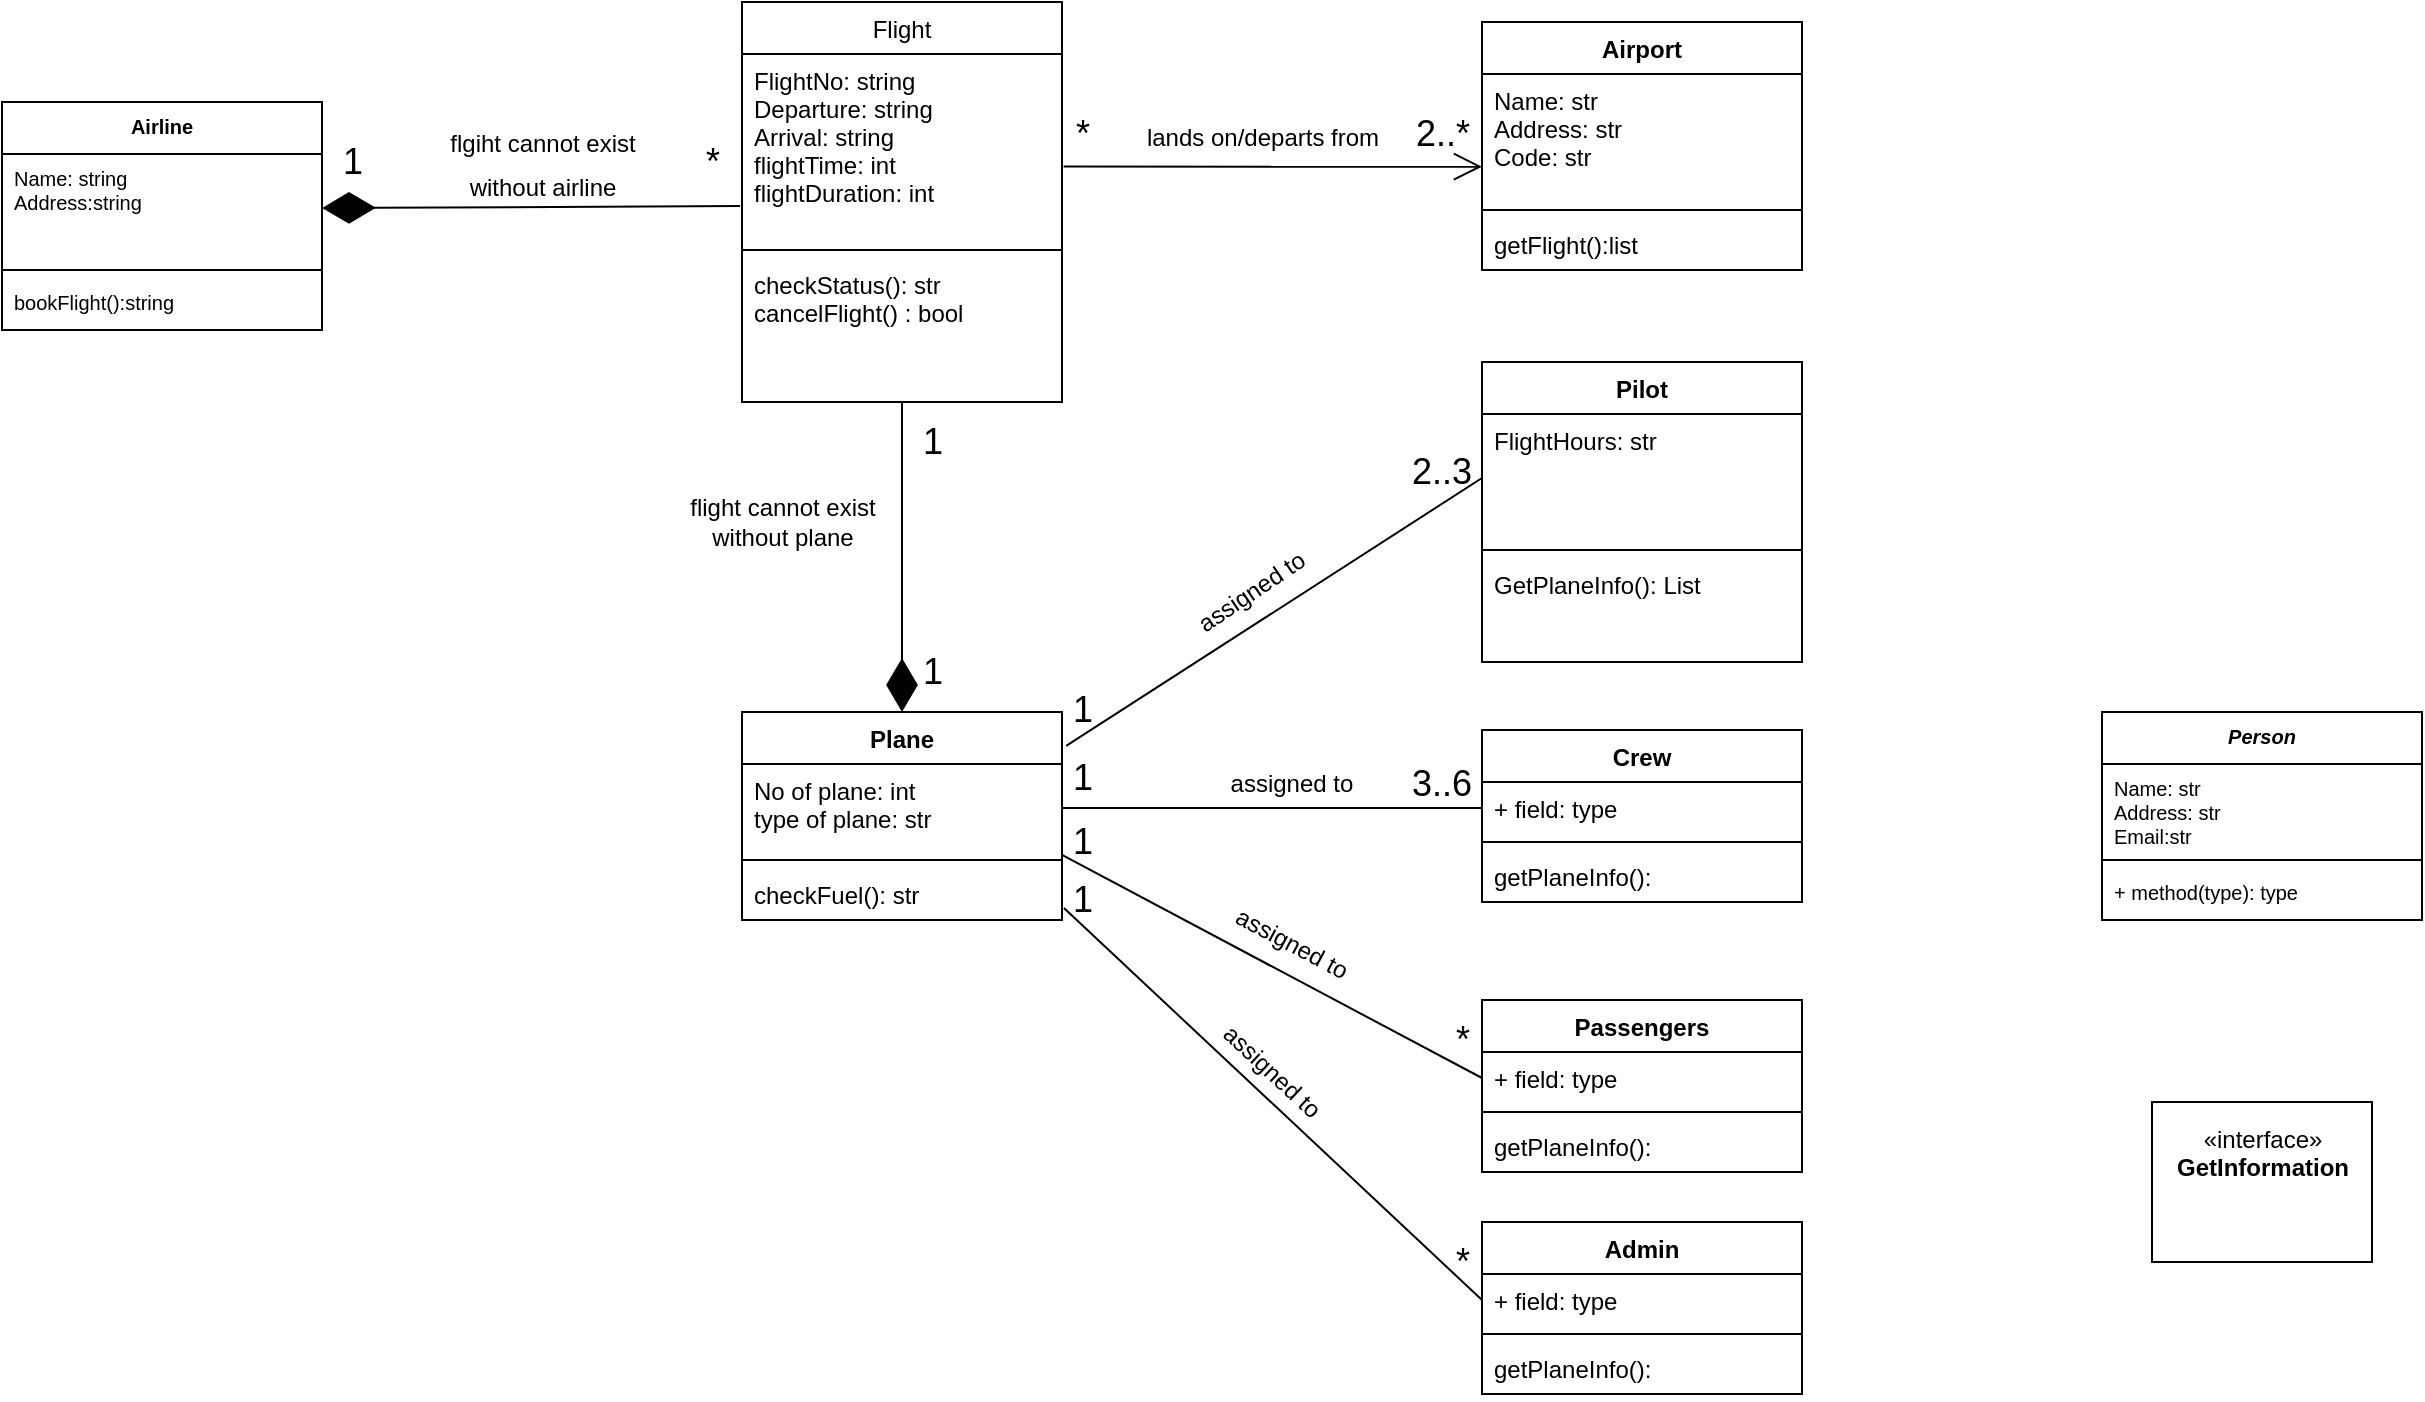 <mxfile version="20.3.0" type="device"><diagram id="C5RBs43oDa-KdzZeNtuy" name="Page-1"><mxGraphModel dx="1422" dy="865" grid="1" gridSize="10" guides="1" tooltips="1" connect="1" arrows="1" fold="1" page="1" pageScale="1" pageWidth="827" pageHeight="1169" math="0" shadow="0"><root><mxCell id="WIyWlLk6GJQsqaUBKTNV-0"/><mxCell id="WIyWlLk6GJQsqaUBKTNV-1" parent="WIyWlLk6GJQsqaUBKTNV-0"/><mxCell id="zkfFHV4jXpPFQw0GAbJ--0" value="Flight" style="swimlane;fontStyle=0;align=center;verticalAlign=top;childLayout=stackLayout;horizontal=1;startSize=26;horizontalStack=0;resizeParent=1;resizeLast=0;collapsible=1;marginBottom=0;rounded=0;shadow=0;strokeWidth=1;" parent="WIyWlLk6GJQsqaUBKTNV-1" vertex="1"><mxGeometry x="380" y="110" width="160" height="200" as="geometry"><mxRectangle x="230" y="140" width="160" height="26" as="alternateBounds"/></mxGeometry></mxCell><mxCell id="zkfFHV4jXpPFQw0GAbJ--1" value="FlightNo: string&#10;Departure: string&#10;Arrival: string&#10;flightTime: int&#10;flightDuration: int" style="text;align=left;verticalAlign=top;spacingLeft=4;spacingRight=4;overflow=hidden;rotatable=0;points=[[0,0.5],[1,0.5]];portConstraint=eastwest;" parent="zkfFHV4jXpPFQw0GAbJ--0" vertex="1"><mxGeometry y="26" width="160" height="94" as="geometry"/></mxCell><mxCell id="zkfFHV4jXpPFQw0GAbJ--4" value="" style="line;html=1;strokeWidth=1;align=left;verticalAlign=middle;spacingTop=-1;spacingLeft=3;spacingRight=3;rotatable=0;labelPosition=right;points=[];portConstraint=eastwest;" parent="zkfFHV4jXpPFQw0GAbJ--0" vertex="1"><mxGeometry y="120" width="160" height="8" as="geometry"/></mxCell><mxCell id="zkfFHV4jXpPFQw0GAbJ--5" value="checkStatus(): str&#10;cancelFlight() : bool" style="text;align=left;verticalAlign=top;spacingLeft=4;spacingRight=4;overflow=hidden;rotatable=0;points=[[0,0.5],[1,0.5]];portConstraint=eastwest;" parent="zkfFHV4jXpPFQw0GAbJ--0" vertex="1"><mxGeometry y="128" width="160" height="72" as="geometry"/></mxCell><mxCell id="4zvNiLO8zwgeHdCFF5Tw-5" value="Plane" style="swimlane;fontStyle=1;align=center;verticalAlign=top;childLayout=stackLayout;horizontal=1;startSize=26;horizontalStack=0;resizeParent=1;resizeParentMax=0;resizeLast=0;collapsible=1;marginBottom=0;" parent="WIyWlLk6GJQsqaUBKTNV-1" vertex="1"><mxGeometry x="380" y="465" width="160" height="104" as="geometry"/></mxCell><mxCell id="4zvNiLO8zwgeHdCFF5Tw-6" value="No of plane: int&#10;type of plane: str" style="text;strokeColor=none;fillColor=none;align=left;verticalAlign=top;spacingLeft=4;spacingRight=4;overflow=hidden;rotatable=0;points=[[0,0.5],[1,0.5]];portConstraint=eastwest;" parent="4zvNiLO8zwgeHdCFF5Tw-5" vertex="1"><mxGeometry y="26" width="160" height="44" as="geometry"/></mxCell><mxCell id="4zvNiLO8zwgeHdCFF5Tw-7" value="" style="line;strokeWidth=1;fillColor=none;align=left;verticalAlign=middle;spacingTop=-1;spacingLeft=3;spacingRight=3;rotatable=0;labelPosition=right;points=[];portConstraint=eastwest;strokeColor=inherit;" parent="4zvNiLO8zwgeHdCFF5Tw-5" vertex="1"><mxGeometry y="70" width="160" height="8" as="geometry"/></mxCell><mxCell id="4zvNiLO8zwgeHdCFF5Tw-8" value="checkFuel(): str" style="text;strokeColor=none;fillColor=none;align=left;verticalAlign=top;spacingLeft=4;spacingRight=4;overflow=hidden;rotatable=0;points=[[0,0.5],[1,0.5]];portConstraint=eastwest;" parent="4zvNiLO8zwgeHdCFF5Tw-5" vertex="1"><mxGeometry y="78" width="160" height="26" as="geometry"/></mxCell><mxCell id="4zvNiLO8zwgeHdCFF5Tw-9" value="Crew" style="swimlane;fontStyle=1;align=center;verticalAlign=top;childLayout=stackLayout;horizontal=1;startSize=26;horizontalStack=0;resizeParent=1;resizeParentMax=0;resizeLast=0;collapsible=1;marginBottom=0;" parent="WIyWlLk6GJQsqaUBKTNV-1" vertex="1"><mxGeometry x="750" y="474" width="160" height="86" as="geometry"/></mxCell><mxCell id="4zvNiLO8zwgeHdCFF5Tw-10" value="+ field: type" style="text;strokeColor=none;fillColor=none;align=left;verticalAlign=top;spacingLeft=4;spacingRight=4;overflow=hidden;rotatable=0;points=[[0,0.5],[1,0.5]];portConstraint=eastwest;" parent="4zvNiLO8zwgeHdCFF5Tw-9" vertex="1"><mxGeometry y="26" width="160" height="26" as="geometry"/></mxCell><mxCell id="4zvNiLO8zwgeHdCFF5Tw-11" value="" style="line;strokeWidth=1;fillColor=none;align=left;verticalAlign=middle;spacingTop=-1;spacingLeft=3;spacingRight=3;rotatable=0;labelPosition=right;points=[];portConstraint=eastwest;strokeColor=inherit;" parent="4zvNiLO8zwgeHdCFF5Tw-9" vertex="1"><mxGeometry y="52" width="160" height="8" as="geometry"/></mxCell><mxCell id="4zvNiLO8zwgeHdCFF5Tw-12" value="getPlaneInfo():" style="text;strokeColor=none;fillColor=none;align=left;verticalAlign=top;spacingLeft=4;spacingRight=4;overflow=hidden;rotatable=0;points=[[0,0.5],[1,0.5]];portConstraint=eastwest;" parent="4zvNiLO8zwgeHdCFF5Tw-9" vertex="1"><mxGeometry y="60" width="160" height="26" as="geometry"/></mxCell><mxCell id="4zvNiLO8zwgeHdCFF5Tw-13" value="Passengers" style="swimlane;fontStyle=1;align=center;verticalAlign=top;childLayout=stackLayout;horizontal=1;startSize=26;horizontalStack=0;resizeParent=1;resizeParentMax=0;resizeLast=0;collapsible=1;marginBottom=0;" parent="WIyWlLk6GJQsqaUBKTNV-1" vertex="1"><mxGeometry x="750" y="609" width="160" height="86" as="geometry"/></mxCell><mxCell id="4zvNiLO8zwgeHdCFF5Tw-14" value="+ field: type" style="text;strokeColor=none;fillColor=none;align=left;verticalAlign=top;spacingLeft=4;spacingRight=4;overflow=hidden;rotatable=0;points=[[0,0.5],[1,0.5]];portConstraint=eastwest;" parent="4zvNiLO8zwgeHdCFF5Tw-13" vertex="1"><mxGeometry y="26" width="160" height="26" as="geometry"/></mxCell><mxCell id="4zvNiLO8zwgeHdCFF5Tw-15" value="" style="line;strokeWidth=1;fillColor=none;align=left;verticalAlign=middle;spacingTop=-1;spacingLeft=3;spacingRight=3;rotatable=0;labelPosition=right;points=[];portConstraint=eastwest;strokeColor=inherit;" parent="4zvNiLO8zwgeHdCFF5Tw-13" vertex="1"><mxGeometry y="52" width="160" height="8" as="geometry"/></mxCell><mxCell id="4zvNiLO8zwgeHdCFF5Tw-16" value="getPlaneInfo():" style="text;strokeColor=none;fillColor=none;align=left;verticalAlign=top;spacingLeft=4;spacingRight=4;overflow=hidden;rotatable=0;points=[[0,0.5],[1,0.5]];portConstraint=eastwest;" parent="4zvNiLO8zwgeHdCFF5Tw-13" vertex="1"><mxGeometry y="60" width="160" height="26" as="geometry"/></mxCell><mxCell id="4zvNiLO8zwgeHdCFF5Tw-17" value="Admin" style="swimlane;fontStyle=1;align=center;verticalAlign=top;childLayout=stackLayout;horizontal=1;startSize=26;horizontalStack=0;resizeParent=1;resizeParentMax=0;resizeLast=0;collapsible=1;marginBottom=0;" parent="WIyWlLk6GJQsqaUBKTNV-1" vertex="1"><mxGeometry x="750" y="720" width="160" height="86" as="geometry"/></mxCell><mxCell id="4zvNiLO8zwgeHdCFF5Tw-18" value="+ field: type" style="text;strokeColor=none;fillColor=none;align=left;verticalAlign=top;spacingLeft=4;spacingRight=4;overflow=hidden;rotatable=0;points=[[0,0.5],[1,0.5]];portConstraint=eastwest;" parent="4zvNiLO8zwgeHdCFF5Tw-17" vertex="1"><mxGeometry y="26" width="160" height="26" as="geometry"/></mxCell><mxCell id="4zvNiLO8zwgeHdCFF5Tw-19" value="" style="line;strokeWidth=1;fillColor=none;align=left;verticalAlign=middle;spacingTop=-1;spacingLeft=3;spacingRight=3;rotatable=0;labelPosition=right;points=[];portConstraint=eastwest;strokeColor=inherit;" parent="4zvNiLO8zwgeHdCFF5Tw-17" vertex="1"><mxGeometry y="52" width="160" height="8" as="geometry"/></mxCell><mxCell id="4zvNiLO8zwgeHdCFF5Tw-20" value="getPlaneInfo():" style="text;strokeColor=none;fillColor=none;align=left;verticalAlign=top;spacingLeft=4;spacingRight=4;overflow=hidden;rotatable=0;points=[[0,0.5],[1,0.5]];portConstraint=eastwest;" parent="4zvNiLO8zwgeHdCFF5Tw-17" vertex="1"><mxGeometry y="60" width="160" height="26" as="geometry"/></mxCell><mxCell id="4zvNiLO8zwgeHdCFF5Tw-29" value="Pilot" style="swimlane;fontStyle=1;align=center;verticalAlign=top;childLayout=stackLayout;horizontal=1;startSize=26;horizontalStack=0;resizeParent=1;resizeParentMax=0;resizeLast=0;collapsible=1;marginBottom=0;" parent="WIyWlLk6GJQsqaUBKTNV-1" vertex="1"><mxGeometry x="750" y="290" width="160" height="150" as="geometry"/></mxCell><mxCell id="4zvNiLO8zwgeHdCFF5Tw-30" value="FlightHours: str" style="text;strokeColor=none;fillColor=none;align=left;verticalAlign=top;spacingLeft=4;spacingRight=4;overflow=hidden;rotatable=0;points=[[0,0.5],[1,0.5]];portConstraint=eastwest;" parent="4zvNiLO8zwgeHdCFF5Tw-29" vertex="1"><mxGeometry y="26" width="160" height="64" as="geometry"/></mxCell><mxCell id="4zvNiLO8zwgeHdCFF5Tw-31" value="" style="line;strokeWidth=1;fillColor=none;align=left;verticalAlign=middle;spacingTop=-1;spacingLeft=3;spacingRight=3;rotatable=0;labelPosition=right;points=[];portConstraint=eastwest;strokeColor=inherit;" parent="4zvNiLO8zwgeHdCFF5Tw-29" vertex="1"><mxGeometry y="90" width="160" height="8" as="geometry"/></mxCell><mxCell id="4zvNiLO8zwgeHdCFF5Tw-32" value="GetPlaneInfo(): List&#10;" style="text;strokeColor=none;fillColor=none;align=left;verticalAlign=top;spacingLeft=4;spacingRight=4;overflow=hidden;rotatable=0;points=[[0,0.5],[1,0.5]];portConstraint=eastwest;" parent="4zvNiLO8zwgeHdCFF5Tw-29" vertex="1"><mxGeometry y="98" width="160" height="52" as="geometry"/></mxCell><mxCell id="4zvNiLO8zwgeHdCFF5Tw-47" value="Person" style="swimlane;fontStyle=3;align=center;verticalAlign=top;childLayout=stackLayout;horizontal=1;startSize=26;horizontalStack=0;resizeParent=1;resizeParentMax=0;resizeLast=0;collapsible=1;marginBottom=0;fontSize=10;" parent="WIyWlLk6GJQsqaUBKTNV-1" vertex="1"><mxGeometry x="1060" y="465" width="160" height="104" as="geometry"/></mxCell><mxCell id="4zvNiLO8zwgeHdCFF5Tw-48" value="Name: str&#10;Address: str&#10;Email:str" style="text;strokeColor=none;fillColor=none;align=left;verticalAlign=top;spacingLeft=4;spacingRight=4;overflow=hidden;rotatable=0;points=[[0,0.5],[1,0.5]];portConstraint=eastwest;fontSize=10;" parent="4zvNiLO8zwgeHdCFF5Tw-47" vertex="1"><mxGeometry y="26" width="160" height="44" as="geometry"/></mxCell><mxCell id="4zvNiLO8zwgeHdCFF5Tw-49" value="" style="line;strokeWidth=1;fillColor=none;align=left;verticalAlign=middle;spacingTop=-1;spacingLeft=3;spacingRight=3;rotatable=0;labelPosition=right;points=[];portConstraint=eastwest;strokeColor=inherit;fontSize=10;" parent="4zvNiLO8zwgeHdCFF5Tw-47" vertex="1"><mxGeometry y="70" width="160" height="8" as="geometry"/></mxCell><mxCell id="4zvNiLO8zwgeHdCFF5Tw-50" value="+ method(type): type" style="text;strokeColor=none;fillColor=none;align=left;verticalAlign=top;spacingLeft=4;spacingRight=4;overflow=hidden;rotatable=0;points=[[0,0.5],[1,0.5]];portConstraint=eastwest;fontSize=10;" parent="4zvNiLO8zwgeHdCFF5Tw-47" vertex="1"><mxGeometry y="78" width="160" height="26" as="geometry"/></mxCell><mxCell id="4zvNiLO8zwgeHdCFF5Tw-64" value="Airline" style="swimlane;fontStyle=1;align=center;verticalAlign=top;childLayout=stackLayout;horizontal=1;startSize=26;horizontalStack=0;resizeParent=1;resizeParentMax=0;resizeLast=0;collapsible=1;marginBottom=0;fontSize=10;" parent="WIyWlLk6GJQsqaUBKTNV-1" vertex="1"><mxGeometry x="10" y="160" width="160" height="114" as="geometry"/></mxCell><mxCell id="4zvNiLO8zwgeHdCFF5Tw-65" value="Name: string&#10;Address:string" style="text;strokeColor=none;fillColor=none;align=left;verticalAlign=top;spacingLeft=4;spacingRight=4;overflow=hidden;rotatable=0;points=[[0,0.5],[1,0.5]];portConstraint=eastwest;fontSize=10;" parent="4zvNiLO8zwgeHdCFF5Tw-64" vertex="1"><mxGeometry y="26" width="160" height="54" as="geometry"/></mxCell><mxCell id="4zvNiLO8zwgeHdCFF5Tw-66" value="" style="line;strokeWidth=1;fillColor=none;align=left;verticalAlign=middle;spacingTop=-1;spacingLeft=3;spacingRight=3;rotatable=0;labelPosition=right;points=[];portConstraint=eastwest;strokeColor=inherit;fontSize=10;" parent="4zvNiLO8zwgeHdCFF5Tw-64" vertex="1"><mxGeometry y="80" width="160" height="8" as="geometry"/></mxCell><mxCell id="4zvNiLO8zwgeHdCFF5Tw-67" value="bookFlight():string" style="text;strokeColor=none;fillColor=none;align=left;verticalAlign=top;spacingLeft=4;spacingRight=4;overflow=hidden;rotatable=0;points=[[0,0.5],[1,0.5]];portConstraint=eastwest;fontSize=10;" parent="4zvNiLO8zwgeHdCFF5Tw-64" vertex="1"><mxGeometry y="88" width="160" height="26" as="geometry"/></mxCell><mxCell id="t4msGNejh6EsI2qlHvbi-0" value="" style="endArrow=none;html=1;rounded=0;entryX=0;entryY=0.5;entryDx=0;entryDy=0;exitX=1.013;exitY=0.163;exitDx=0;exitDy=0;exitPerimeter=0;" edge="1" parent="WIyWlLk6GJQsqaUBKTNV-1" source="4zvNiLO8zwgeHdCFF5Tw-5" target="4zvNiLO8zwgeHdCFF5Tw-30"><mxGeometry width="50" height="50" relative="1" as="geometry"><mxPoint x="460" y="470" as="sourcePoint"/><mxPoint x="510" y="420" as="targetPoint"/></mxGeometry></mxCell><mxCell id="t4msGNejh6EsI2qlHvbi-1" value="assigned to" style="text;html=1;strokeColor=none;fillColor=none;align=center;verticalAlign=middle;whiteSpace=wrap;rounded=0;rotation=326;portConstraintRotation=0;" vertex="1" parent="WIyWlLk6GJQsqaUBKTNV-1"><mxGeometry x="600" y="390" width="70" height="30" as="geometry"/></mxCell><mxCell id="t4msGNejh6EsI2qlHvbi-2" value="&lt;font style=&quot;font-size: 18px;&quot;&gt;2..3&lt;/font&gt;" style="text;html=1;strokeColor=none;fillColor=none;align=center;verticalAlign=middle;whiteSpace=wrap;rounded=0;" vertex="1" parent="WIyWlLk6GJQsqaUBKTNV-1"><mxGeometry x="700" y="330" width="60" height="30" as="geometry"/></mxCell><mxCell id="t4msGNejh6EsI2qlHvbi-3" value="&lt;font style=&quot;font-size: 18px;&quot;&gt;1&lt;/font&gt;" style="text;html=1;align=center;verticalAlign=middle;resizable=0;points=[];autosize=1;strokeColor=none;fillColor=none;" vertex="1" parent="WIyWlLk6GJQsqaUBKTNV-1"><mxGeometry x="535" y="444" width="30" height="40" as="geometry"/></mxCell><mxCell id="t4msGNejh6EsI2qlHvbi-4" value="Airport" style="swimlane;fontStyle=1;align=center;verticalAlign=top;childLayout=stackLayout;horizontal=1;startSize=26;horizontalStack=0;resizeParent=1;resizeParentMax=0;resizeLast=0;collapsible=1;marginBottom=0;" vertex="1" parent="WIyWlLk6GJQsqaUBKTNV-1"><mxGeometry x="750" y="120" width="160" height="124" as="geometry"/></mxCell><mxCell id="t4msGNejh6EsI2qlHvbi-5" value="Name: str&#10;Address: str&#10;Code: str" style="text;strokeColor=none;fillColor=none;align=left;verticalAlign=top;spacingLeft=4;spacingRight=4;overflow=hidden;rotatable=0;points=[[0,0.5],[1,0.5]];portConstraint=eastwest;" vertex="1" parent="t4msGNejh6EsI2qlHvbi-4"><mxGeometry y="26" width="160" height="64" as="geometry"/></mxCell><mxCell id="t4msGNejh6EsI2qlHvbi-6" value="" style="line;strokeWidth=1;fillColor=none;align=left;verticalAlign=middle;spacingTop=-1;spacingLeft=3;spacingRight=3;rotatable=0;labelPosition=right;points=[];portConstraint=eastwest;strokeColor=inherit;" vertex="1" parent="t4msGNejh6EsI2qlHvbi-4"><mxGeometry y="90" width="160" height="8" as="geometry"/></mxCell><mxCell id="t4msGNejh6EsI2qlHvbi-7" value="getFlight():list" style="text;strokeColor=none;fillColor=none;align=left;verticalAlign=top;spacingLeft=4;spacingRight=4;overflow=hidden;rotatable=0;points=[[0,0.5],[1,0.5]];portConstraint=eastwest;" vertex="1" parent="t4msGNejh6EsI2qlHvbi-4"><mxGeometry y="98" width="160" height="26" as="geometry"/></mxCell><mxCell id="t4msGNejh6EsI2qlHvbi-8" value="" style="endArrow=open;endFill=1;endSize=12;html=1;rounded=0;fontSize=18;exitX=1.005;exitY=0.599;exitDx=0;exitDy=0;exitPerimeter=0;entryX=0;entryY=0.724;entryDx=0;entryDy=0;entryPerimeter=0;" edge="1" parent="WIyWlLk6GJQsqaUBKTNV-1" source="zkfFHV4jXpPFQw0GAbJ--1" target="t4msGNejh6EsI2qlHvbi-5"><mxGeometry width="160" relative="1" as="geometry"><mxPoint x="570" y="430" as="sourcePoint"/><mxPoint x="620" y="270" as="targetPoint"/></mxGeometry></mxCell><mxCell id="t4msGNejh6EsI2qlHvbi-10" value="&lt;font style=&quot;font-size: 12px;&quot;&gt;lands on/departs from&lt;/font&gt;" style="text;html=1;align=center;verticalAlign=middle;resizable=0;points=[];autosize=1;strokeColor=none;fillColor=none;fontSize=18;" vertex="1" parent="WIyWlLk6GJQsqaUBKTNV-1"><mxGeometry x="570" y="156" width="140" height="40" as="geometry"/></mxCell><mxCell id="t4msGNejh6EsI2qlHvbi-11" value="&lt;font style=&quot;font-size: 18px;&quot;&gt;*&lt;/font&gt;" style="text;html=1;align=center;verticalAlign=middle;resizable=0;points=[];autosize=1;strokeColor=none;fillColor=none;fontSize=12;" vertex="1" parent="WIyWlLk6GJQsqaUBKTNV-1"><mxGeometry x="535" y="156" width="30" height="40" as="geometry"/></mxCell><mxCell id="t4msGNejh6EsI2qlHvbi-12" value="2..*" style="text;html=1;align=center;verticalAlign=middle;resizable=0;points=[];autosize=1;strokeColor=none;fillColor=none;fontSize=18;" vertex="1" parent="WIyWlLk6GJQsqaUBKTNV-1"><mxGeometry x="705" y="156" width="50" height="40" as="geometry"/></mxCell><mxCell id="t4msGNejh6EsI2qlHvbi-13" value="" style="endArrow=none;html=1;rounded=0;fontSize=18;" edge="1" parent="WIyWlLk6GJQsqaUBKTNV-1" source="4zvNiLO8zwgeHdCFF5Tw-6" target="4zvNiLO8zwgeHdCFF5Tw-10"><mxGeometry width="50" height="50" relative="1" as="geometry"><mxPoint x="620" y="530" as="sourcePoint"/><mxPoint x="670" y="480" as="targetPoint"/></mxGeometry></mxCell><mxCell id="t4msGNejh6EsI2qlHvbi-14" value="assigned to" style="text;html=1;strokeColor=none;fillColor=none;align=center;verticalAlign=middle;whiteSpace=wrap;rounded=0;rotation=0;portConstraintRotation=0;" vertex="1" parent="WIyWlLk6GJQsqaUBKTNV-1"><mxGeometry x="620" y="486" width="70" height="30" as="geometry"/></mxCell><mxCell id="t4msGNejh6EsI2qlHvbi-15" value="&lt;font style=&quot;font-size: 18px;&quot;&gt;1&lt;/font&gt;" style="text;html=1;align=center;verticalAlign=middle;resizable=0;points=[];autosize=1;strokeColor=none;fillColor=none;" vertex="1" parent="WIyWlLk6GJQsqaUBKTNV-1"><mxGeometry x="535" y="478" width="30" height="40" as="geometry"/></mxCell><mxCell id="t4msGNejh6EsI2qlHvbi-16" value="&lt;font style=&quot;font-size: 18px;&quot;&gt;3..6&lt;/font&gt;" style="text;html=1;strokeColor=none;fillColor=none;align=center;verticalAlign=middle;whiteSpace=wrap;rounded=0;" vertex="1" parent="WIyWlLk6GJQsqaUBKTNV-1"><mxGeometry x="700" y="486" width="60" height="30" as="geometry"/></mxCell><mxCell id="t4msGNejh6EsI2qlHvbi-17" value="" style="endArrow=none;html=1;rounded=0;fontSize=18;entryX=0;entryY=0.5;entryDx=0;entryDy=0;exitX=1;exitY=1.034;exitDx=0;exitDy=0;exitPerimeter=0;" edge="1" parent="WIyWlLk6GJQsqaUBKTNV-1" source="4zvNiLO8zwgeHdCFF5Tw-6" target="4zvNiLO8zwgeHdCFF5Tw-14"><mxGeometry width="50" height="50" relative="1" as="geometry"><mxPoint x="620" y="530" as="sourcePoint"/><mxPoint x="670" y="480" as="targetPoint"/></mxGeometry></mxCell><mxCell id="t4msGNejh6EsI2qlHvbi-18" value="assigned to" style="text;html=1;strokeColor=none;fillColor=none;align=center;verticalAlign=middle;whiteSpace=wrap;rounded=0;rotation=28;portConstraintRotation=0;" vertex="1" parent="WIyWlLk6GJQsqaUBKTNV-1"><mxGeometry x="620" y="566" width="70" height="30" as="geometry"/></mxCell><mxCell id="t4msGNejh6EsI2qlHvbi-19" value="&lt;font style=&quot;font-size: 18px;&quot;&gt;1&lt;/font&gt;" style="text;html=1;align=center;verticalAlign=middle;resizable=0;points=[];autosize=1;strokeColor=none;fillColor=none;" vertex="1" parent="WIyWlLk6GJQsqaUBKTNV-1"><mxGeometry x="535" y="510" width="30" height="40" as="geometry"/></mxCell><mxCell id="t4msGNejh6EsI2qlHvbi-20" value="*" style="text;html=1;align=center;verticalAlign=middle;resizable=0;points=[];autosize=1;strokeColor=none;fillColor=none;fontSize=18;" vertex="1" parent="WIyWlLk6GJQsqaUBKTNV-1"><mxGeometry x="725" y="609" width="30" height="40" as="geometry"/></mxCell><mxCell id="t4msGNejh6EsI2qlHvbi-21" value="" style="endArrow=diamondThin;endFill=1;endSize=24;html=1;rounded=0;fontSize=18;entryX=0.5;entryY=0;entryDx=0;entryDy=0;" edge="1" parent="WIyWlLk6GJQsqaUBKTNV-1" target="4zvNiLO8zwgeHdCFF5Tw-5"><mxGeometry width="160" relative="1" as="geometry"><mxPoint x="460" y="310" as="sourcePoint"/><mxPoint x="456" y="460" as="targetPoint"/></mxGeometry></mxCell><mxCell id="t4msGNejh6EsI2qlHvbi-22" value="" style="endArrow=diamondThin;endFill=1;endSize=24;html=1;rounded=0;fontSize=18;entryX=1;entryY=0.5;entryDx=0;entryDy=0;exitX=-0.006;exitY=0.809;exitDx=0;exitDy=0;exitPerimeter=0;" edge="1" parent="WIyWlLk6GJQsqaUBKTNV-1" source="zkfFHV4jXpPFQw0GAbJ--1" target="4zvNiLO8zwgeHdCFF5Tw-65"><mxGeometry width="160" relative="1" as="geometry"><mxPoint x="500" y="420" as="sourcePoint"/><mxPoint x="660" y="420" as="targetPoint"/></mxGeometry></mxCell><mxCell id="t4msGNejh6EsI2qlHvbi-23" value="&lt;font style=&quot;&quot;&gt;&lt;font style=&quot;font-size: 12px;&quot;&gt;flgiht cannot exist&lt;br&gt;without airline&lt;/font&gt;&lt;br&gt;&lt;/font&gt;" style="text;html=1;align=center;verticalAlign=middle;resizable=0;points=[];autosize=1;strokeColor=none;fillColor=none;fontSize=18;" vertex="1" parent="WIyWlLk6GJQsqaUBKTNV-1"><mxGeometry x="220" y="160" width="120" height="60" as="geometry"/></mxCell><mxCell id="t4msGNejh6EsI2qlHvbi-26" value="&lt;font style=&quot;font-size: 18px;&quot;&gt;1&lt;/font&gt;" style="text;html=1;align=center;verticalAlign=middle;resizable=0;points=[];autosize=1;strokeColor=none;fillColor=none;" vertex="1" parent="WIyWlLk6GJQsqaUBKTNV-1"><mxGeometry x="170" y="170" width="30" height="40" as="geometry"/></mxCell><mxCell id="t4msGNejh6EsI2qlHvbi-27" value="&lt;font style=&quot;font-size: 18px;&quot;&gt;1&lt;/font&gt;" style="text;html=1;align=center;verticalAlign=middle;resizable=0;points=[];autosize=1;strokeColor=none;fillColor=none;" vertex="1" parent="WIyWlLk6GJQsqaUBKTNV-1"><mxGeometry x="460" y="310" width="30" height="40" as="geometry"/></mxCell><mxCell id="t4msGNejh6EsI2qlHvbi-28" value="&lt;font style=&quot;font-size: 18px;&quot;&gt;1&lt;/font&gt;" style="text;html=1;align=center;verticalAlign=middle;resizable=0;points=[];autosize=1;strokeColor=none;fillColor=none;" vertex="1" parent="WIyWlLk6GJQsqaUBKTNV-1"><mxGeometry x="460" y="425" width="30" height="40" as="geometry"/></mxCell><mxCell id="t4msGNejh6EsI2qlHvbi-29" value="&lt;font style=&quot;font-size: 18px;&quot;&gt;*&lt;/font&gt;" style="text;html=1;align=center;verticalAlign=middle;resizable=0;points=[];autosize=1;strokeColor=none;fillColor=none;fontSize=12;" vertex="1" parent="WIyWlLk6GJQsqaUBKTNV-1"><mxGeometry x="350" y="170" width="30" height="40" as="geometry"/></mxCell><mxCell id="t4msGNejh6EsI2qlHvbi-30" value="flight cannot exist&lt;br&gt;without plane" style="text;html=1;align=center;verticalAlign=middle;resizable=0;points=[];autosize=1;strokeColor=none;fillColor=none;fontSize=12;" vertex="1" parent="WIyWlLk6GJQsqaUBKTNV-1"><mxGeometry x="340" y="350" width="120" height="40" as="geometry"/></mxCell><mxCell id="t4msGNejh6EsI2qlHvbi-31" value="" style="endArrow=none;html=1;rounded=0;fontSize=12;entryX=0;entryY=0.5;entryDx=0;entryDy=0;exitX=1.006;exitY=0.769;exitDx=0;exitDy=0;exitPerimeter=0;" edge="1" parent="WIyWlLk6GJQsqaUBKTNV-1" source="4zvNiLO8zwgeHdCFF5Tw-8" target="4zvNiLO8zwgeHdCFF5Tw-18"><mxGeometry width="50" height="50" relative="1" as="geometry"><mxPoint x="550" y="430" as="sourcePoint"/><mxPoint x="600" y="380" as="targetPoint"/></mxGeometry></mxCell><mxCell id="t4msGNejh6EsI2qlHvbi-32" value="&lt;font style=&quot;font-size: 18px;&quot;&gt;1&lt;/font&gt;" style="text;html=1;align=center;verticalAlign=middle;resizable=0;points=[];autosize=1;strokeColor=none;fillColor=none;" vertex="1" parent="WIyWlLk6GJQsqaUBKTNV-1"><mxGeometry x="535" y="539" width="30" height="40" as="geometry"/></mxCell><mxCell id="t4msGNejh6EsI2qlHvbi-34" value="*" style="text;html=1;align=center;verticalAlign=middle;resizable=0;points=[];autosize=1;strokeColor=none;fillColor=none;fontSize=18;" vertex="1" parent="WIyWlLk6GJQsqaUBKTNV-1"><mxGeometry x="725" y="720" width="30" height="40" as="geometry"/></mxCell><mxCell id="t4msGNejh6EsI2qlHvbi-35" value="assigned to" style="text;html=1;strokeColor=none;fillColor=none;align=center;verticalAlign=middle;whiteSpace=wrap;rounded=0;rotation=43;portConstraintRotation=0;" vertex="1" parent="WIyWlLk6GJQsqaUBKTNV-1"><mxGeometry x="610" y="630" width="70" height="30" as="geometry"/></mxCell><mxCell id="t4msGNejh6EsI2qlHvbi-36" value="«interface»&lt;br&gt;&lt;b&gt;GetInformation&lt;br&gt;&lt;br&gt;&lt;br&gt;&lt;/b&gt;" style="html=1;fontSize=12;" vertex="1" parent="WIyWlLk6GJQsqaUBKTNV-1"><mxGeometry x="1085" y="660" width="110" height="80" as="geometry"/></mxCell></root></mxGraphModel></diagram></mxfile>